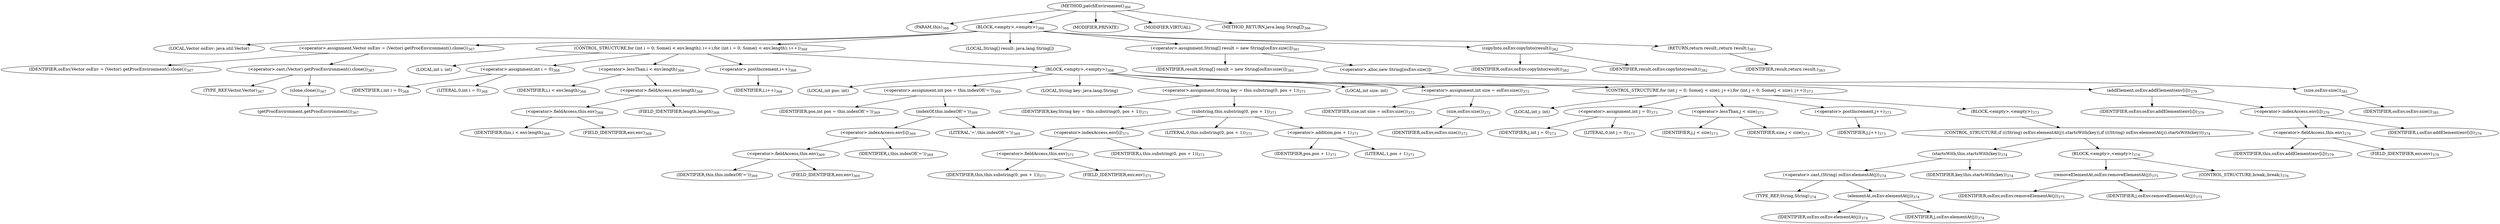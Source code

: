 digraph "patchEnvironment" {  
"842" [label = <(METHOD,patchEnvironment)<SUB>366</SUB>> ]
"843" [label = <(PARAM,this)<SUB>366</SUB>> ]
"844" [label = <(BLOCK,&lt;empty&gt;,&lt;empty&gt;)<SUB>366</SUB>> ]
"845" [label = <(LOCAL,Vector osEnv: java.util.Vector)> ]
"846" [label = <(&lt;operator&gt;.assignment,Vector osEnv = (Vector) getProcEnvironment().clone())<SUB>367</SUB>> ]
"847" [label = <(IDENTIFIER,osEnv,Vector osEnv = (Vector) getProcEnvironment().clone())<SUB>367</SUB>> ]
"848" [label = <(&lt;operator&gt;.cast,(Vector) getProcEnvironment().clone())<SUB>367</SUB>> ]
"849" [label = <(TYPE_REF,Vector,Vector)<SUB>367</SUB>> ]
"850" [label = <(clone,clone())<SUB>367</SUB>> ]
"851" [label = <(getProcEnvironment,getProcEnvironment())<SUB>367</SUB>> ]
"852" [label = <(CONTROL_STRUCTURE,for (int i = 0; Some(i &lt; env.length); i++),for (int i = 0; Some(i &lt; env.length); i++))<SUB>368</SUB>> ]
"853" [label = <(LOCAL,int i: int)> ]
"854" [label = <(&lt;operator&gt;.assignment,int i = 0)<SUB>368</SUB>> ]
"855" [label = <(IDENTIFIER,i,int i = 0)<SUB>368</SUB>> ]
"856" [label = <(LITERAL,0,int i = 0)<SUB>368</SUB>> ]
"857" [label = <(&lt;operator&gt;.lessThan,i &lt; env.length)<SUB>368</SUB>> ]
"858" [label = <(IDENTIFIER,i,i &lt; env.length)<SUB>368</SUB>> ]
"859" [label = <(&lt;operator&gt;.fieldAccess,env.length)<SUB>368</SUB>> ]
"860" [label = <(&lt;operator&gt;.fieldAccess,this.env)<SUB>368</SUB>> ]
"861" [label = <(IDENTIFIER,this,i &lt; env.length)<SUB>368</SUB>> ]
"862" [label = <(FIELD_IDENTIFIER,env,env)<SUB>368</SUB>> ]
"863" [label = <(FIELD_IDENTIFIER,length,length)<SUB>368</SUB>> ]
"864" [label = <(&lt;operator&gt;.postIncrement,i++)<SUB>368</SUB>> ]
"865" [label = <(IDENTIFIER,i,i++)<SUB>368</SUB>> ]
"866" [label = <(BLOCK,&lt;empty&gt;,&lt;empty&gt;)<SUB>368</SUB>> ]
"867" [label = <(LOCAL,int pos: int)> ]
"868" [label = <(&lt;operator&gt;.assignment,int pos = this.indexOf('='))<SUB>369</SUB>> ]
"869" [label = <(IDENTIFIER,pos,int pos = this.indexOf('='))<SUB>369</SUB>> ]
"870" [label = <(indexOf,this.indexOf('='))<SUB>369</SUB>> ]
"871" [label = <(&lt;operator&gt;.indexAccess,env[i])<SUB>369</SUB>> ]
"872" [label = <(&lt;operator&gt;.fieldAccess,this.env)<SUB>369</SUB>> ]
"873" [label = <(IDENTIFIER,this,this.indexOf('='))<SUB>369</SUB>> ]
"874" [label = <(FIELD_IDENTIFIER,env,env)<SUB>369</SUB>> ]
"875" [label = <(IDENTIFIER,i,this.indexOf('='))<SUB>369</SUB>> ]
"876" [label = <(LITERAL,'=',this.indexOf('='))<SUB>369</SUB>> ]
"877" [label = <(LOCAL,String key: java.lang.String)> ]
"878" [label = <(&lt;operator&gt;.assignment,String key = this.substring(0, pos + 1))<SUB>371</SUB>> ]
"879" [label = <(IDENTIFIER,key,String key = this.substring(0, pos + 1))<SUB>371</SUB>> ]
"880" [label = <(substring,this.substring(0, pos + 1))<SUB>371</SUB>> ]
"881" [label = <(&lt;operator&gt;.indexAccess,env[i])<SUB>371</SUB>> ]
"882" [label = <(&lt;operator&gt;.fieldAccess,this.env)<SUB>371</SUB>> ]
"883" [label = <(IDENTIFIER,this,this.substring(0, pos + 1))<SUB>371</SUB>> ]
"884" [label = <(FIELD_IDENTIFIER,env,env)<SUB>371</SUB>> ]
"885" [label = <(IDENTIFIER,i,this.substring(0, pos + 1))<SUB>371</SUB>> ]
"886" [label = <(LITERAL,0,this.substring(0, pos + 1))<SUB>371</SUB>> ]
"887" [label = <(&lt;operator&gt;.addition,pos + 1)<SUB>371</SUB>> ]
"888" [label = <(IDENTIFIER,pos,pos + 1)<SUB>371</SUB>> ]
"889" [label = <(LITERAL,1,pos + 1)<SUB>371</SUB>> ]
"890" [label = <(LOCAL,int size: int)> ]
"891" [label = <(&lt;operator&gt;.assignment,int size = osEnv.size())<SUB>372</SUB>> ]
"892" [label = <(IDENTIFIER,size,int size = osEnv.size())<SUB>372</SUB>> ]
"893" [label = <(size,osEnv.size())<SUB>372</SUB>> ]
"894" [label = <(IDENTIFIER,osEnv,osEnv.size())<SUB>372</SUB>> ]
"895" [label = <(CONTROL_STRUCTURE,for (int j = 0; Some(j &lt; size); j++),for (int j = 0; Some(j &lt; size); j++))<SUB>373</SUB>> ]
"896" [label = <(LOCAL,int j: int)> ]
"897" [label = <(&lt;operator&gt;.assignment,int j = 0)<SUB>373</SUB>> ]
"898" [label = <(IDENTIFIER,j,int j = 0)<SUB>373</SUB>> ]
"899" [label = <(LITERAL,0,int j = 0)<SUB>373</SUB>> ]
"900" [label = <(&lt;operator&gt;.lessThan,j &lt; size)<SUB>373</SUB>> ]
"901" [label = <(IDENTIFIER,j,j &lt; size)<SUB>373</SUB>> ]
"902" [label = <(IDENTIFIER,size,j &lt; size)<SUB>373</SUB>> ]
"903" [label = <(&lt;operator&gt;.postIncrement,j++)<SUB>373</SUB>> ]
"904" [label = <(IDENTIFIER,j,j++)<SUB>373</SUB>> ]
"905" [label = <(BLOCK,&lt;empty&gt;,&lt;empty&gt;)<SUB>373</SUB>> ]
"906" [label = <(CONTROL_STRUCTURE,if (((String) osEnv.elementAt(j)).startsWith(key)),if (((String) osEnv.elementAt(j)).startsWith(key)))<SUB>374</SUB>> ]
"907" [label = <(startsWith,this.startsWith(key))<SUB>374</SUB>> ]
"908" [label = <(&lt;operator&gt;.cast,(String) osEnv.elementAt(j))<SUB>374</SUB>> ]
"909" [label = <(TYPE_REF,String,String)<SUB>374</SUB>> ]
"910" [label = <(elementAt,osEnv.elementAt(j))<SUB>374</SUB>> ]
"911" [label = <(IDENTIFIER,osEnv,osEnv.elementAt(j))<SUB>374</SUB>> ]
"912" [label = <(IDENTIFIER,j,osEnv.elementAt(j))<SUB>374</SUB>> ]
"913" [label = <(IDENTIFIER,key,this.startsWith(key))<SUB>374</SUB>> ]
"914" [label = <(BLOCK,&lt;empty&gt;,&lt;empty&gt;)<SUB>374</SUB>> ]
"915" [label = <(removeElementAt,osEnv.removeElementAt(j))<SUB>375</SUB>> ]
"916" [label = <(IDENTIFIER,osEnv,osEnv.removeElementAt(j))<SUB>375</SUB>> ]
"917" [label = <(IDENTIFIER,j,osEnv.removeElementAt(j))<SUB>375</SUB>> ]
"918" [label = <(CONTROL_STRUCTURE,break;,break;)<SUB>376</SUB>> ]
"919" [label = <(addElement,osEnv.addElement(env[i]))<SUB>379</SUB>> ]
"920" [label = <(IDENTIFIER,osEnv,osEnv.addElement(env[i]))<SUB>379</SUB>> ]
"921" [label = <(&lt;operator&gt;.indexAccess,env[i])<SUB>379</SUB>> ]
"922" [label = <(&lt;operator&gt;.fieldAccess,this.env)<SUB>379</SUB>> ]
"923" [label = <(IDENTIFIER,this,osEnv.addElement(env[i]))<SUB>379</SUB>> ]
"924" [label = <(FIELD_IDENTIFIER,env,env)<SUB>379</SUB>> ]
"925" [label = <(IDENTIFIER,i,osEnv.addElement(env[i]))<SUB>379</SUB>> ]
"926" [label = <(LOCAL,String[] result: java.lang.String[])> ]
"927" [label = <(&lt;operator&gt;.assignment,String[] result = new String[osEnv.size()])<SUB>381</SUB>> ]
"928" [label = <(IDENTIFIER,result,String[] result = new String[osEnv.size()])<SUB>381</SUB>> ]
"929" [label = <(&lt;operator&gt;.alloc,new String[osEnv.size()])> ]
"930" [label = <(size,osEnv.size())<SUB>381</SUB>> ]
"931" [label = <(IDENTIFIER,osEnv,osEnv.size())<SUB>381</SUB>> ]
"932" [label = <(copyInto,osEnv.copyInto(result))<SUB>382</SUB>> ]
"933" [label = <(IDENTIFIER,osEnv,osEnv.copyInto(result))<SUB>382</SUB>> ]
"934" [label = <(IDENTIFIER,result,osEnv.copyInto(result))<SUB>382</SUB>> ]
"935" [label = <(RETURN,return result;,return result;)<SUB>383</SUB>> ]
"936" [label = <(IDENTIFIER,result,return result;)<SUB>383</SUB>> ]
"937" [label = <(MODIFIER,PRIVATE)> ]
"938" [label = <(MODIFIER,VIRTUAL)> ]
"939" [label = <(METHOD_RETURN,java.lang.String[])<SUB>366</SUB>> ]
  "842" -> "843" 
  "842" -> "844" 
  "842" -> "937" 
  "842" -> "938" 
  "842" -> "939" 
  "844" -> "845" 
  "844" -> "846" 
  "844" -> "852" 
  "844" -> "926" 
  "844" -> "927" 
  "844" -> "932" 
  "844" -> "935" 
  "846" -> "847" 
  "846" -> "848" 
  "848" -> "849" 
  "848" -> "850" 
  "850" -> "851" 
  "852" -> "853" 
  "852" -> "854" 
  "852" -> "857" 
  "852" -> "864" 
  "852" -> "866" 
  "854" -> "855" 
  "854" -> "856" 
  "857" -> "858" 
  "857" -> "859" 
  "859" -> "860" 
  "859" -> "863" 
  "860" -> "861" 
  "860" -> "862" 
  "864" -> "865" 
  "866" -> "867" 
  "866" -> "868" 
  "866" -> "877" 
  "866" -> "878" 
  "866" -> "890" 
  "866" -> "891" 
  "866" -> "895" 
  "866" -> "919" 
  "868" -> "869" 
  "868" -> "870" 
  "870" -> "871" 
  "870" -> "876" 
  "871" -> "872" 
  "871" -> "875" 
  "872" -> "873" 
  "872" -> "874" 
  "878" -> "879" 
  "878" -> "880" 
  "880" -> "881" 
  "880" -> "886" 
  "880" -> "887" 
  "881" -> "882" 
  "881" -> "885" 
  "882" -> "883" 
  "882" -> "884" 
  "887" -> "888" 
  "887" -> "889" 
  "891" -> "892" 
  "891" -> "893" 
  "893" -> "894" 
  "895" -> "896" 
  "895" -> "897" 
  "895" -> "900" 
  "895" -> "903" 
  "895" -> "905" 
  "897" -> "898" 
  "897" -> "899" 
  "900" -> "901" 
  "900" -> "902" 
  "903" -> "904" 
  "905" -> "906" 
  "906" -> "907" 
  "906" -> "914" 
  "907" -> "908" 
  "907" -> "913" 
  "908" -> "909" 
  "908" -> "910" 
  "910" -> "911" 
  "910" -> "912" 
  "914" -> "915" 
  "914" -> "918" 
  "915" -> "916" 
  "915" -> "917" 
  "919" -> "920" 
  "919" -> "921" 
  "921" -> "922" 
  "921" -> "925" 
  "922" -> "923" 
  "922" -> "924" 
  "927" -> "928" 
  "927" -> "929" 
  "929" -> "930" 
  "930" -> "931" 
  "932" -> "933" 
  "932" -> "934" 
  "935" -> "936" 
}
